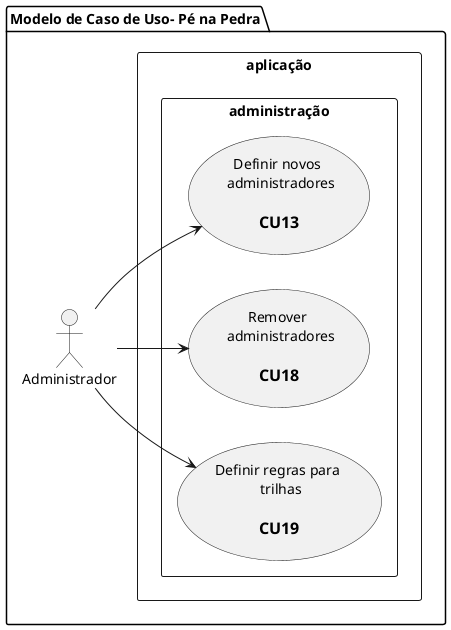 @startuml pe_na_pedra_usecase_4
  package "Modelo de Caso de Uso- Pé na Pedra" {
    left to right direction
    
    :Administrador: as adm
    
    rectangle aplicação {
      rectangle administração {
        usecase uc13 as "Definir novos \n administradores\n 
          == CU13"
        usecase uc18 as "Remover \n administradores\n 
          == CU18"
        usecase uc19 as "Definir regras para \n trilhas\n 
          == CU19"
      }
    } 
  }

  adm --> uc13
  adm --> uc18
  adm --> uc19
@enduml
